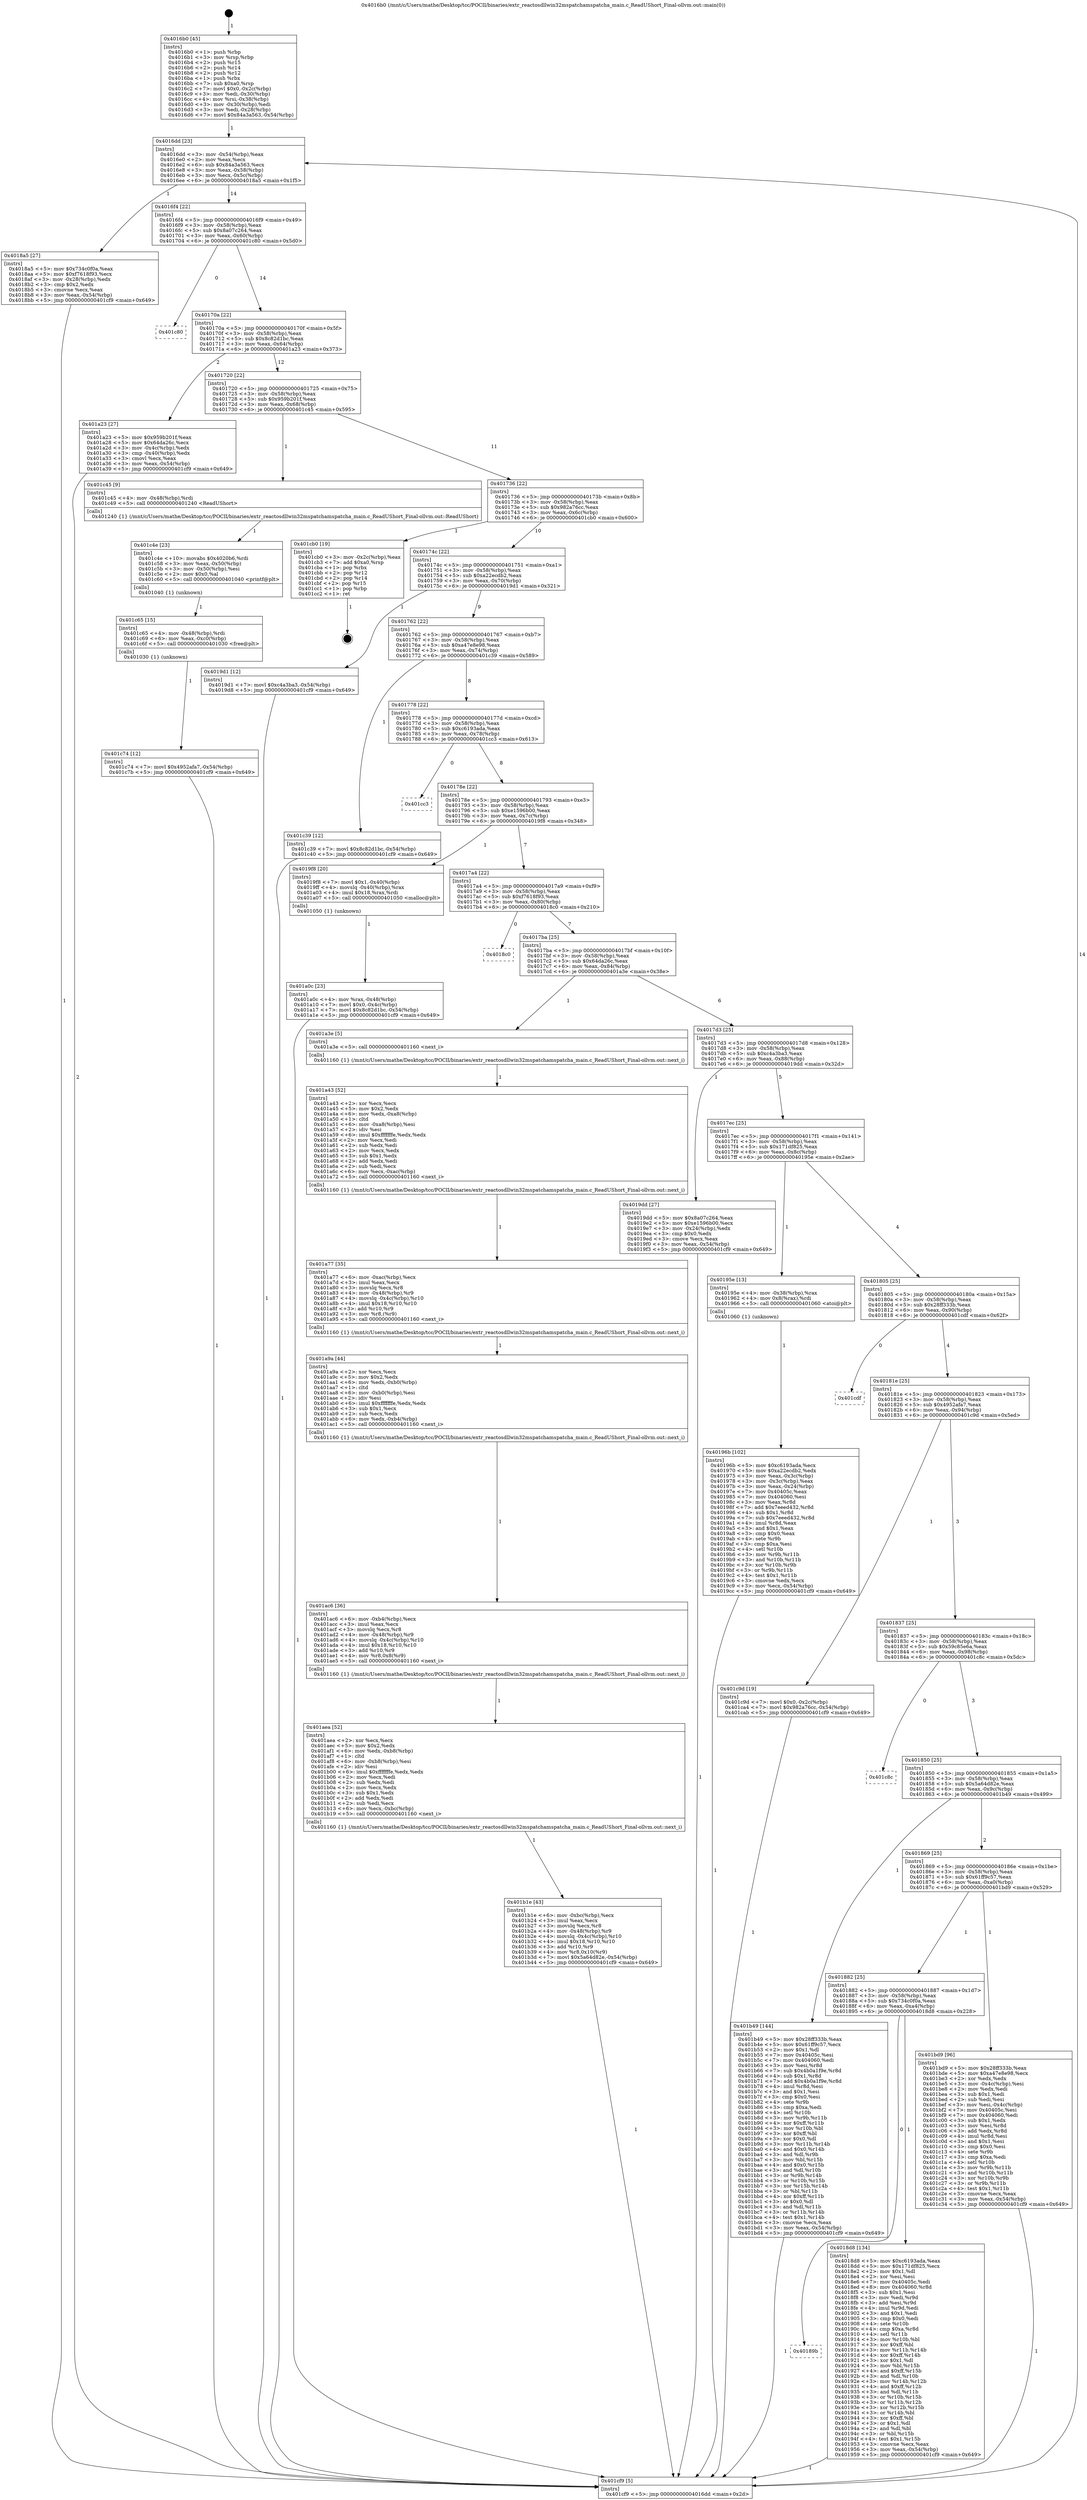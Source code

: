 digraph "0x4016b0" {
  label = "0x4016b0 (/mnt/c/Users/mathe/Desktop/tcc/POCII/binaries/extr_reactosdllwin32mspatchamspatcha_main.c_ReadUShort_Final-ollvm.out::main(0))"
  labelloc = "t"
  node[shape=record]

  Entry [label="",width=0.3,height=0.3,shape=circle,fillcolor=black,style=filled]
  "0x4016dd" [label="{
     0x4016dd [23]\l
     | [instrs]\l
     &nbsp;&nbsp;0x4016dd \<+3\>: mov -0x54(%rbp),%eax\l
     &nbsp;&nbsp;0x4016e0 \<+2\>: mov %eax,%ecx\l
     &nbsp;&nbsp;0x4016e2 \<+6\>: sub $0x84a3a563,%ecx\l
     &nbsp;&nbsp;0x4016e8 \<+3\>: mov %eax,-0x58(%rbp)\l
     &nbsp;&nbsp;0x4016eb \<+3\>: mov %ecx,-0x5c(%rbp)\l
     &nbsp;&nbsp;0x4016ee \<+6\>: je 00000000004018a5 \<main+0x1f5\>\l
  }"]
  "0x4018a5" [label="{
     0x4018a5 [27]\l
     | [instrs]\l
     &nbsp;&nbsp;0x4018a5 \<+5\>: mov $0x734c0f0a,%eax\l
     &nbsp;&nbsp;0x4018aa \<+5\>: mov $0xf7618f93,%ecx\l
     &nbsp;&nbsp;0x4018af \<+3\>: mov -0x28(%rbp),%edx\l
     &nbsp;&nbsp;0x4018b2 \<+3\>: cmp $0x2,%edx\l
     &nbsp;&nbsp;0x4018b5 \<+3\>: cmovne %ecx,%eax\l
     &nbsp;&nbsp;0x4018b8 \<+3\>: mov %eax,-0x54(%rbp)\l
     &nbsp;&nbsp;0x4018bb \<+5\>: jmp 0000000000401cf9 \<main+0x649\>\l
  }"]
  "0x4016f4" [label="{
     0x4016f4 [22]\l
     | [instrs]\l
     &nbsp;&nbsp;0x4016f4 \<+5\>: jmp 00000000004016f9 \<main+0x49\>\l
     &nbsp;&nbsp;0x4016f9 \<+3\>: mov -0x58(%rbp),%eax\l
     &nbsp;&nbsp;0x4016fc \<+5\>: sub $0x8a07c264,%eax\l
     &nbsp;&nbsp;0x401701 \<+3\>: mov %eax,-0x60(%rbp)\l
     &nbsp;&nbsp;0x401704 \<+6\>: je 0000000000401c80 \<main+0x5d0\>\l
  }"]
  "0x401cf9" [label="{
     0x401cf9 [5]\l
     | [instrs]\l
     &nbsp;&nbsp;0x401cf9 \<+5\>: jmp 00000000004016dd \<main+0x2d\>\l
  }"]
  "0x4016b0" [label="{
     0x4016b0 [45]\l
     | [instrs]\l
     &nbsp;&nbsp;0x4016b0 \<+1\>: push %rbp\l
     &nbsp;&nbsp;0x4016b1 \<+3\>: mov %rsp,%rbp\l
     &nbsp;&nbsp;0x4016b4 \<+2\>: push %r15\l
     &nbsp;&nbsp;0x4016b6 \<+2\>: push %r14\l
     &nbsp;&nbsp;0x4016b8 \<+2\>: push %r12\l
     &nbsp;&nbsp;0x4016ba \<+1\>: push %rbx\l
     &nbsp;&nbsp;0x4016bb \<+7\>: sub $0xa0,%rsp\l
     &nbsp;&nbsp;0x4016c2 \<+7\>: movl $0x0,-0x2c(%rbp)\l
     &nbsp;&nbsp;0x4016c9 \<+3\>: mov %edi,-0x30(%rbp)\l
     &nbsp;&nbsp;0x4016cc \<+4\>: mov %rsi,-0x38(%rbp)\l
     &nbsp;&nbsp;0x4016d0 \<+3\>: mov -0x30(%rbp),%edi\l
     &nbsp;&nbsp;0x4016d3 \<+3\>: mov %edi,-0x28(%rbp)\l
     &nbsp;&nbsp;0x4016d6 \<+7\>: movl $0x84a3a563,-0x54(%rbp)\l
  }"]
  Exit [label="",width=0.3,height=0.3,shape=circle,fillcolor=black,style=filled,peripheries=2]
  "0x401c80" [label="{
     0x401c80\l
  }", style=dashed]
  "0x40170a" [label="{
     0x40170a [22]\l
     | [instrs]\l
     &nbsp;&nbsp;0x40170a \<+5\>: jmp 000000000040170f \<main+0x5f\>\l
     &nbsp;&nbsp;0x40170f \<+3\>: mov -0x58(%rbp),%eax\l
     &nbsp;&nbsp;0x401712 \<+5\>: sub $0x8c82d1bc,%eax\l
     &nbsp;&nbsp;0x401717 \<+3\>: mov %eax,-0x64(%rbp)\l
     &nbsp;&nbsp;0x40171a \<+6\>: je 0000000000401a23 \<main+0x373\>\l
  }"]
  "0x401c74" [label="{
     0x401c74 [12]\l
     | [instrs]\l
     &nbsp;&nbsp;0x401c74 \<+7\>: movl $0x4952afa7,-0x54(%rbp)\l
     &nbsp;&nbsp;0x401c7b \<+5\>: jmp 0000000000401cf9 \<main+0x649\>\l
  }"]
  "0x401a23" [label="{
     0x401a23 [27]\l
     | [instrs]\l
     &nbsp;&nbsp;0x401a23 \<+5\>: mov $0x959b201f,%eax\l
     &nbsp;&nbsp;0x401a28 \<+5\>: mov $0x64da26c,%ecx\l
     &nbsp;&nbsp;0x401a2d \<+3\>: mov -0x4c(%rbp),%edx\l
     &nbsp;&nbsp;0x401a30 \<+3\>: cmp -0x40(%rbp),%edx\l
     &nbsp;&nbsp;0x401a33 \<+3\>: cmovl %ecx,%eax\l
     &nbsp;&nbsp;0x401a36 \<+3\>: mov %eax,-0x54(%rbp)\l
     &nbsp;&nbsp;0x401a39 \<+5\>: jmp 0000000000401cf9 \<main+0x649\>\l
  }"]
  "0x401720" [label="{
     0x401720 [22]\l
     | [instrs]\l
     &nbsp;&nbsp;0x401720 \<+5\>: jmp 0000000000401725 \<main+0x75\>\l
     &nbsp;&nbsp;0x401725 \<+3\>: mov -0x58(%rbp),%eax\l
     &nbsp;&nbsp;0x401728 \<+5\>: sub $0x959b201f,%eax\l
     &nbsp;&nbsp;0x40172d \<+3\>: mov %eax,-0x68(%rbp)\l
     &nbsp;&nbsp;0x401730 \<+6\>: je 0000000000401c45 \<main+0x595\>\l
  }"]
  "0x401c65" [label="{
     0x401c65 [15]\l
     | [instrs]\l
     &nbsp;&nbsp;0x401c65 \<+4\>: mov -0x48(%rbp),%rdi\l
     &nbsp;&nbsp;0x401c69 \<+6\>: mov %eax,-0xc0(%rbp)\l
     &nbsp;&nbsp;0x401c6f \<+5\>: call 0000000000401030 \<free@plt\>\l
     | [calls]\l
     &nbsp;&nbsp;0x401030 \{1\} (unknown)\l
  }"]
  "0x401c45" [label="{
     0x401c45 [9]\l
     | [instrs]\l
     &nbsp;&nbsp;0x401c45 \<+4\>: mov -0x48(%rbp),%rdi\l
     &nbsp;&nbsp;0x401c49 \<+5\>: call 0000000000401240 \<ReadUShort\>\l
     | [calls]\l
     &nbsp;&nbsp;0x401240 \{1\} (/mnt/c/Users/mathe/Desktop/tcc/POCII/binaries/extr_reactosdllwin32mspatchamspatcha_main.c_ReadUShort_Final-ollvm.out::ReadUShort)\l
  }"]
  "0x401736" [label="{
     0x401736 [22]\l
     | [instrs]\l
     &nbsp;&nbsp;0x401736 \<+5\>: jmp 000000000040173b \<main+0x8b\>\l
     &nbsp;&nbsp;0x40173b \<+3\>: mov -0x58(%rbp),%eax\l
     &nbsp;&nbsp;0x40173e \<+5\>: sub $0x982a76cc,%eax\l
     &nbsp;&nbsp;0x401743 \<+3\>: mov %eax,-0x6c(%rbp)\l
     &nbsp;&nbsp;0x401746 \<+6\>: je 0000000000401cb0 \<main+0x600\>\l
  }"]
  "0x401c4e" [label="{
     0x401c4e [23]\l
     | [instrs]\l
     &nbsp;&nbsp;0x401c4e \<+10\>: movabs $0x4020b6,%rdi\l
     &nbsp;&nbsp;0x401c58 \<+3\>: mov %eax,-0x50(%rbp)\l
     &nbsp;&nbsp;0x401c5b \<+3\>: mov -0x50(%rbp),%esi\l
     &nbsp;&nbsp;0x401c5e \<+2\>: mov $0x0,%al\l
     &nbsp;&nbsp;0x401c60 \<+5\>: call 0000000000401040 \<printf@plt\>\l
     | [calls]\l
     &nbsp;&nbsp;0x401040 \{1\} (unknown)\l
  }"]
  "0x401cb0" [label="{
     0x401cb0 [19]\l
     | [instrs]\l
     &nbsp;&nbsp;0x401cb0 \<+3\>: mov -0x2c(%rbp),%eax\l
     &nbsp;&nbsp;0x401cb3 \<+7\>: add $0xa0,%rsp\l
     &nbsp;&nbsp;0x401cba \<+1\>: pop %rbx\l
     &nbsp;&nbsp;0x401cbb \<+2\>: pop %r12\l
     &nbsp;&nbsp;0x401cbd \<+2\>: pop %r14\l
     &nbsp;&nbsp;0x401cbf \<+2\>: pop %r15\l
     &nbsp;&nbsp;0x401cc1 \<+1\>: pop %rbp\l
     &nbsp;&nbsp;0x401cc2 \<+1\>: ret\l
  }"]
  "0x40174c" [label="{
     0x40174c [22]\l
     | [instrs]\l
     &nbsp;&nbsp;0x40174c \<+5\>: jmp 0000000000401751 \<main+0xa1\>\l
     &nbsp;&nbsp;0x401751 \<+3\>: mov -0x58(%rbp),%eax\l
     &nbsp;&nbsp;0x401754 \<+5\>: sub $0xa22ecdb2,%eax\l
     &nbsp;&nbsp;0x401759 \<+3\>: mov %eax,-0x70(%rbp)\l
     &nbsp;&nbsp;0x40175c \<+6\>: je 00000000004019d1 \<main+0x321\>\l
  }"]
  "0x401b1e" [label="{
     0x401b1e [43]\l
     | [instrs]\l
     &nbsp;&nbsp;0x401b1e \<+6\>: mov -0xbc(%rbp),%ecx\l
     &nbsp;&nbsp;0x401b24 \<+3\>: imul %eax,%ecx\l
     &nbsp;&nbsp;0x401b27 \<+3\>: movslq %ecx,%r8\l
     &nbsp;&nbsp;0x401b2a \<+4\>: mov -0x48(%rbp),%r9\l
     &nbsp;&nbsp;0x401b2e \<+4\>: movslq -0x4c(%rbp),%r10\l
     &nbsp;&nbsp;0x401b32 \<+4\>: imul $0x18,%r10,%r10\l
     &nbsp;&nbsp;0x401b36 \<+3\>: add %r10,%r9\l
     &nbsp;&nbsp;0x401b39 \<+4\>: mov %r8,0x10(%r9)\l
     &nbsp;&nbsp;0x401b3d \<+7\>: movl $0x5a64d82e,-0x54(%rbp)\l
     &nbsp;&nbsp;0x401b44 \<+5\>: jmp 0000000000401cf9 \<main+0x649\>\l
  }"]
  "0x4019d1" [label="{
     0x4019d1 [12]\l
     | [instrs]\l
     &nbsp;&nbsp;0x4019d1 \<+7\>: movl $0xc4a3ba3,-0x54(%rbp)\l
     &nbsp;&nbsp;0x4019d8 \<+5\>: jmp 0000000000401cf9 \<main+0x649\>\l
  }"]
  "0x401762" [label="{
     0x401762 [22]\l
     | [instrs]\l
     &nbsp;&nbsp;0x401762 \<+5\>: jmp 0000000000401767 \<main+0xb7\>\l
     &nbsp;&nbsp;0x401767 \<+3\>: mov -0x58(%rbp),%eax\l
     &nbsp;&nbsp;0x40176a \<+5\>: sub $0xa47e8e98,%eax\l
     &nbsp;&nbsp;0x40176f \<+3\>: mov %eax,-0x74(%rbp)\l
     &nbsp;&nbsp;0x401772 \<+6\>: je 0000000000401c39 \<main+0x589\>\l
  }"]
  "0x401aea" [label="{
     0x401aea [52]\l
     | [instrs]\l
     &nbsp;&nbsp;0x401aea \<+2\>: xor %ecx,%ecx\l
     &nbsp;&nbsp;0x401aec \<+5\>: mov $0x2,%edx\l
     &nbsp;&nbsp;0x401af1 \<+6\>: mov %edx,-0xb8(%rbp)\l
     &nbsp;&nbsp;0x401af7 \<+1\>: cltd\l
     &nbsp;&nbsp;0x401af8 \<+6\>: mov -0xb8(%rbp),%esi\l
     &nbsp;&nbsp;0x401afe \<+2\>: idiv %esi\l
     &nbsp;&nbsp;0x401b00 \<+6\>: imul $0xfffffffe,%edx,%edx\l
     &nbsp;&nbsp;0x401b06 \<+2\>: mov %ecx,%edi\l
     &nbsp;&nbsp;0x401b08 \<+2\>: sub %edx,%edi\l
     &nbsp;&nbsp;0x401b0a \<+2\>: mov %ecx,%edx\l
     &nbsp;&nbsp;0x401b0c \<+3\>: sub $0x1,%edx\l
     &nbsp;&nbsp;0x401b0f \<+2\>: add %edx,%edi\l
     &nbsp;&nbsp;0x401b11 \<+2\>: sub %edi,%ecx\l
     &nbsp;&nbsp;0x401b13 \<+6\>: mov %ecx,-0xbc(%rbp)\l
     &nbsp;&nbsp;0x401b19 \<+5\>: call 0000000000401160 \<next_i\>\l
     | [calls]\l
     &nbsp;&nbsp;0x401160 \{1\} (/mnt/c/Users/mathe/Desktop/tcc/POCII/binaries/extr_reactosdllwin32mspatchamspatcha_main.c_ReadUShort_Final-ollvm.out::next_i)\l
  }"]
  "0x401c39" [label="{
     0x401c39 [12]\l
     | [instrs]\l
     &nbsp;&nbsp;0x401c39 \<+7\>: movl $0x8c82d1bc,-0x54(%rbp)\l
     &nbsp;&nbsp;0x401c40 \<+5\>: jmp 0000000000401cf9 \<main+0x649\>\l
  }"]
  "0x401778" [label="{
     0x401778 [22]\l
     | [instrs]\l
     &nbsp;&nbsp;0x401778 \<+5\>: jmp 000000000040177d \<main+0xcd\>\l
     &nbsp;&nbsp;0x40177d \<+3\>: mov -0x58(%rbp),%eax\l
     &nbsp;&nbsp;0x401780 \<+5\>: sub $0xc6193ada,%eax\l
     &nbsp;&nbsp;0x401785 \<+3\>: mov %eax,-0x78(%rbp)\l
     &nbsp;&nbsp;0x401788 \<+6\>: je 0000000000401cc3 \<main+0x613\>\l
  }"]
  "0x401ac6" [label="{
     0x401ac6 [36]\l
     | [instrs]\l
     &nbsp;&nbsp;0x401ac6 \<+6\>: mov -0xb4(%rbp),%ecx\l
     &nbsp;&nbsp;0x401acc \<+3\>: imul %eax,%ecx\l
     &nbsp;&nbsp;0x401acf \<+3\>: movslq %ecx,%r8\l
     &nbsp;&nbsp;0x401ad2 \<+4\>: mov -0x48(%rbp),%r9\l
     &nbsp;&nbsp;0x401ad6 \<+4\>: movslq -0x4c(%rbp),%r10\l
     &nbsp;&nbsp;0x401ada \<+4\>: imul $0x18,%r10,%r10\l
     &nbsp;&nbsp;0x401ade \<+3\>: add %r10,%r9\l
     &nbsp;&nbsp;0x401ae1 \<+4\>: mov %r8,0x8(%r9)\l
     &nbsp;&nbsp;0x401ae5 \<+5\>: call 0000000000401160 \<next_i\>\l
     | [calls]\l
     &nbsp;&nbsp;0x401160 \{1\} (/mnt/c/Users/mathe/Desktop/tcc/POCII/binaries/extr_reactosdllwin32mspatchamspatcha_main.c_ReadUShort_Final-ollvm.out::next_i)\l
  }"]
  "0x401cc3" [label="{
     0x401cc3\l
  }", style=dashed]
  "0x40178e" [label="{
     0x40178e [22]\l
     | [instrs]\l
     &nbsp;&nbsp;0x40178e \<+5\>: jmp 0000000000401793 \<main+0xe3\>\l
     &nbsp;&nbsp;0x401793 \<+3\>: mov -0x58(%rbp),%eax\l
     &nbsp;&nbsp;0x401796 \<+5\>: sub $0xe1596b00,%eax\l
     &nbsp;&nbsp;0x40179b \<+3\>: mov %eax,-0x7c(%rbp)\l
     &nbsp;&nbsp;0x40179e \<+6\>: je 00000000004019f8 \<main+0x348\>\l
  }"]
  "0x401a9a" [label="{
     0x401a9a [44]\l
     | [instrs]\l
     &nbsp;&nbsp;0x401a9a \<+2\>: xor %ecx,%ecx\l
     &nbsp;&nbsp;0x401a9c \<+5\>: mov $0x2,%edx\l
     &nbsp;&nbsp;0x401aa1 \<+6\>: mov %edx,-0xb0(%rbp)\l
     &nbsp;&nbsp;0x401aa7 \<+1\>: cltd\l
     &nbsp;&nbsp;0x401aa8 \<+6\>: mov -0xb0(%rbp),%esi\l
     &nbsp;&nbsp;0x401aae \<+2\>: idiv %esi\l
     &nbsp;&nbsp;0x401ab0 \<+6\>: imul $0xfffffffe,%edx,%edx\l
     &nbsp;&nbsp;0x401ab6 \<+3\>: sub $0x1,%ecx\l
     &nbsp;&nbsp;0x401ab9 \<+2\>: sub %ecx,%edx\l
     &nbsp;&nbsp;0x401abb \<+6\>: mov %edx,-0xb4(%rbp)\l
     &nbsp;&nbsp;0x401ac1 \<+5\>: call 0000000000401160 \<next_i\>\l
     | [calls]\l
     &nbsp;&nbsp;0x401160 \{1\} (/mnt/c/Users/mathe/Desktop/tcc/POCII/binaries/extr_reactosdllwin32mspatchamspatcha_main.c_ReadUShort_Final-ollvm.out::next_i)\l
  }"]
  "0x4019f8" [label="{
     0x4019f8 [20]\l
     | [instrs]\l
     &nbsp;&nbsp;0x4019f8 \<+7\>: movl $0x1,-0x40(%rbp)\l
     &nbsp;&nbsp;0x4019ff \<+4\>: movslq -0x40(%rbp),%rax\l
     &nbsp;&nbsp;0x401a03 \<+4\>: imul $0x18,%rax,%rdi\l
     &nbsp;&nbsp;0x401a07 \<+5\>: call 0000000000401050 \<malloc@plt\>\l
     | [calls]\l
     &nbsp;&nbsp;0x401050 \{1\} (unknown)\l
  }"]
  "0x4017a4" [label="{
     0x4017a4 [22]\l
     | [instrs]\l
     &nbsp;&nbsp;0x4017a4 \<+5\>: jmp 00000000004017a9 \<main+0xf9\>\l
     &nbsp;&nbsp;0x4017a9 \<+3\>: mov -0x58(%rbp),%eax\l
     &nbsp;&nbsp;0x4017ac \<+5\>: sub $0xf7618f93,%eax\l
     &nbsp;&nbsp;0x4017b1 \<+3\>: mov %eax,-0x80(%rbp)\l
     &nbsp;&nbsp;0x4017b4 \<+6\>: je 00000000004018c0 \<main+0x210\>\l
  }"]
  "0x401a77" [label="{
     0x401a77 [35]\l
     | [instrs]\l
     &nbsp;&nbsp;0x401a77 \<+6\>: mov -0xac(%rbp),%ecx\l
     &nbsp;&nbsp;0x401a7d \<+3\>: imul %eax,%ecx\l
     &nbsp;&nbsp;0x401a80 \<+3\>: movslq %ecx,%r8\l
     &nbsp;&nbsp;0x401a83 \<+4\>: mov -0x48(%rbp),%r9\l
     &nbsp;&nbsp;0x401a87 \<+4\>: movslq -0x4c(%rbp),%r10\l
     &nbsp;&nbsp;0x401a8b \<+4\>: imul $0x18,%r10,%r10\l
     &nbsp;&nbsp;0x401a8f \<+3\>: add %r10,%r9\l
     &nbsp;&nbsp;0x401a92 \<+3\>: mov %r8,(%r9)\l
     &nbsp;&nbsp;0x401a95 \<+5\>: call 0000000000401160 \<next_i\>\l
     | [calls]\l
     &nbsp;&nbsp;0x401160 \{1\} (/mnt/c/Users/mathe/Desktop/tcc/POCII/binaries/extr_reactosdllwin32mspatchamspatcha_main.c_ReadUShort_Final-ollvm.out::next_i)\l
  }"]
  "0x4018c0" [label="{
     0x4018c0\l
  }", style=dashed]
  "0x4017ba" [label="{
     0x4017ba [25]\l
     | [instrs]\l
     &nbsp;&nbsp;0x4017ba \<+5\>: jmp 00000000004017bf \<main+0x10f\>\l
     &nbsp;&nbsp;0x4017bf \<+3\>: mov -0x58(%rbp),%eax\l
     &nbsp;&nbsp;0x4017c2 \<+5\>: sub $0x64da26c,%eax\l
     &nbsp;&nbsp;0x4017c7 \<+6\>: mov %eax,-0x84(%rbp)\l
     &nbsp;&nbsp;0x4017cd \<+6\>: je 0000000000401a3e \<main+0x38e\>\l
  }"]
  "0x401a43" [label="{
     0x401a43 [52]\l
     | [instrs]\l
     &nbsp;&nbsp;0x401a43 \<+2\>: xor %ecx,%ecx\l
     &nbsp;&nbsp;0x401a45 \<+5\>: mov $0x2,%edx\l
     &nbsp;&nbsp;0x401a4a \<+6\>: mov %edx,-0xa8(%rbp)\l
     &nbsp;&nbsp;0x401a50 \<+1\>: cltd\l
     &nbsp;&nbsp;0x401a51 \<+6\>: mov -0xa8(%rbp),%esi\l
     &nbsp;&nbsp;0x401a57 \<+2\>: idiv %esi\l
     &nbsp;&nbsp;0x401a59 \<+6\>: imul $0xfffffffe,%edx,%edx\l
     &nbsp;&nbsp;0x401a5f \<+2\>: mov %ecx,%edi\l
     &nbsp;&nbsp;0x401a61 \<+2\>: sub %edx,%edi\l
     &nbsp;&nbsp;0x401a63 \<+2\>: mov %ecx,%edx\l
     &nbsp;&nbsp;0x401a65 \<+3\>: sub $0x1,%edx\l
     &nbsp;&nbsp;0x401a68 \<+2\>: add %edx,%edi\l
     &nbsp;&nbsp;0x401a6a \<+2\>: sub %edi,%ecx\l
     &nbsp;&nbsp;0x401a6c \<+6\>: mov %ecx,-0xac(%rbp)\l
     &nbsp;&nbsp;0x401a72 \<+5\>: call 0000000000401160 \<next_i\>\l
     | [calls]\l
     &nbsp;&nbsp;0x401160 \{1\} (/mnt/c/Users/mathe/Desktop/tcc/POCII/binaries/extr_reactosdllwin32mspatchamspatcha_main.c_ReadUShort_Final-ollvm.out::next_i)\l
  }"]
  "0x401a3e" [label="{
     0x401a3e [5]\l
     | [instrs]\l
     &nbsp;&nbsp;0x401a3e \<+5\>: call 0000000000401160 \<next_i\>\l
     | [calls]\l
     &nbsp;&nbsp;0x401160 \{1\} (/mnt/c/Users/mathe/Desktop/tcc/POCII/binaries/extr_reactosdllwin32mspatchamspatcha_main.c_ReadUShort_Final-ollvm.out::next_i)\l
  }"]
  "0x4017d3" [label="{
     0x4017d3 [25]\l
     | [instrs]\l
     &nbsp;&nbsp;0x4017d3 \<+5\>: jmp 00000000004017d8 \<main+0x128\>\l
     &nbsp;&nbsp;0x4017d8 \<+3\>: mov -0x58(%rbp),%eax\l
     &nbsp;&nbsp;0x4017db \<+5\>: sub $0xc4a3ba3,%eax\l
     &nbsp;&nbsp;0x4017e0 \<+6\>: mov %eax,-0x88(%rbp)\l
     &nbsp;&nbsp;0x4017e6 \<+6\>: je 00000000004019dd \<main+0x32d\>\l
  }"]
  "0x401a0c" [label="{
     0x401a0c [23]\l
     | [instrs]\l
     &nbsp;&nbsp;0x401a0c \<+4\>: mov %rax,-0x48(%rbp)\l
     &nbsp;&nbsp;0x401a10 \<+7\>: movl $0x0,-0x4c(%rbp)\l
     &nbsp;&nbsp;0x401a17 \<+7\>: movl $0x8c82d1bc,-0x54(%rbp)\l
     &nbsp;&nbsp;0x401a1e \<+5\>: jmp 0000000000401cf9 \<main+0x649\>\l
  }"]
  "0x4019dd" [label="{
     0x4019dd [27]\l
     | [instrs]\l
     &nbsp;&nbsp;0x4019dd \<+5\>: mov $0x8a07c264,%eax\l
     &nbsp;&nbsp;0x4019e2 \<+5\>: mov $0xe1596b00,%ecx\l
     &nbsp;&nbsp;0x4019e7 \<+3\>: mov -0x24(%rbp),%edx\l
     &nbsp;&nbsp;0x4019ea \<+3\>: cmp $0x0,%edx\l
     &nbsp;&nbsp;0x4019ed \<+3\>: cmove %ecx,%eax\l
     &nbsp;&nbsp;0x4019f0 \<+3\>: mov %eax,-0x54(%rbp)\l
     &nbsp;&nbsp;0x4019f3 \<+5\>: jmp 0000000000401cf9 \<main+0x649\>\l
  }"]
  "0x4017ec" [label="{
     0x4017ec [25]\l
     | [instrs]\l
     &nbsp;&nbsp;0x4017ec \<+5\>: jmp 00000000004017f1 \<main+0x141\>\l
     &nbsp;&nbsp;0x4017f1 \<+3\>: mov -0x58(%rbp),%eax\l
     &nbsp;&nbsp;0x4017f4 \<+5\>: sub $0x171df825,%eax\l
     &nbsp;&nbsp;0x4017f9 \<+6\>: mov %eax,-0x8c(%rbp)\l
     &nbsp;&nbsp;0x4017ff \<+6\>: je 000000000040195e \<main+0x2ae\>\l
  }"]
  "0x40196b" [label="{
     0x40196b [102]\l
     | [instrs]\l
     &nbsp;&nbsp;0x40196b \<+5\>: mov $0xc6193ada,%ecx\l
     &nbsp;&nbsp;0x401970 \<+5\>: mov $0xa22ecdb2,%edx\l
     &nbsp;&nbsp;0x401975 \<+3\>: mov %eax,-0x3c(%rbp)\l
     &nbsp;&nbsp;0x401978 \<+3\>: mov -0x3c(%rbp),%eax\l
     &nbsp;&nbsp;0x40197b \<+3\>: mov %eax,-0x24(%rbp)\l
     &nbsp;&nbsp;0x40197e \<+7\>: mov 0x40405c,%eax\l
     &nbsp;&nbsp;0x401985 \<+7\>: mov 0x404060,%esi\l
     &nbsp;&nbsp;0x40198c \<+3\>: mov %eax,%r8d\l
     &nbsp;&nbsp;0x40198f \<+7\>: add $0x7eeed432,%r8d\l
     &nbsp;&nbsp;0x401996 \<+4\>: sub $0x1,%r8d\l
     &nbsp;&nbsp;0x40199a \<+7\>: sub $0x7eeed432,%r8d\l
     &nbsp;&nbsp;0x4019a1 \<+4\>: imul %r8d,%eax\l
     &nbsp;&nbsp;0x4019a5 \<+3\>: and $0x1,%eax\l
     &nbsp;&nbsp;0x4019a8 \<+3\>: cmp $0x0,%eax\l
     &nbsp;&nbsp;0x4019ab \<+4\>: sete %r9b\l
     &nbsp;&nbsp;0x4019af \<+3\>: cmp $0xa,%esi\l
     &nbsp;&nbsp;0x4019b2 \<+4\>: setl %r10b\l
     &nbsp;&nbsp;0x4019b6 \<+3\>: mov %r9b,%r11b\l
     &nbsp;&nbsp;0x4019b9 \<+3\>: and %r10b,%r11b\l
     &nbsp;&nbsp;0x4019bc \<+3\>: xor %r10b,%r9b\l
     &nbsp;&nbsp;0x4019bf \<+3\>: or %r9b,%r11b\l
     &nbsp;&nbsp;0x4019c2 \<+4\>: test $0x1,%r11b\l
     &nbsp;&nbsp;0x4019c6 \<+3\>: cmovne %edx,%ecx\l
     &nbsp;&nbsp;0x4019c9 \<+3\>: mov %ecx,-0x54(%rbp)\l
     &nbsp;&nbsp;0x4019cc \<+5\>: jmp 0000000000401cf9 \<main+0x649\>\l
  }"]
  "0x40195e" [label="{
     0x40195e [13]\l
     | [instrs]\l
     &nbsp;&nbsp;0x40195e \<+4\>: mov -0x38(%rbp),%rax\l
     &nbsp;&nbsp;0x401962 \<+4\>: mov 0x8(%rax),%rdi\l
     &nbsp;&nbsp;0x401966 \<+5\>: call 0000000000401060 \<atoi@plt\>\l
     | [calls]\l
     &nbsp;&nbsp;0x401060 \{1\} (unknown)\l
  }"]
  "0x401805" [label="{
     0x401805 [25]\l
     | [instrs]\l
     &nbsp;&nbsp;0x401805 \<+5\>: jmp 000000000040180a \<main+0x15a\>\l
     &nbsp;&nbsp;0x40180a \<+3\>: mov -0x58(%rbp),%eax\l
     &nbsp;&nbsp;0x40180d \<+5\>: sub $0x28ff333b,%eax\l
     &nbsp;&nbsp;0x401812 \<+6\>: mov %eax,-0x90(%rbp)\l
     &nbsp;&nbsp;0x401818 \<+6\>: je 0000000000401cdf \<main+0x62f\>\l
  }"]
  "0x40189b" [label="{
     0x40189b\l
  }", style=dashed]
  "0x401cdf" [label="{
     0x401cdf\l
  }", style=dashed]
  "0x40181e" [label="{
     0x40181e [25]\l
     | [instrs]\l
     &nbsp;&nbsp;0x40181e \<+5\>: jmp 0000000000401823 \<main+0x173\>\l
     &nbsp;&nbsp;0x401823 \<+3\>: mov -0x58(%rbp),%eax\l
     &nbsp;&nbsp;0x401826 \<+5\>: sub $0x4952afa7,%eax\l
     &nbsp;&nbsp;0x40182b \<+6\>: mov %eax,-0x94(%rbp)\l
     &nbsp;&nbsp;0x401831 \<+6\>: je 0000000000401c9d \<main+0x5ed\>\l
  }"]
  "0x4018d8" [label="{
     0x4018d8 [134]\l
     | [instrs]\l
     &nbsp;&nbsp;0x4018d8 \<+5\>: mov $0xc6193ada,%eax\l
     &nbsp;&nbsp;0x4018dd \<+5\>: mov $0x171df825,%ecx\l
     &nbsp;&nbsp;0x4018e2 \<+2\>: mov $0x1,%dl\l
     &nbsp;&nbsp;0x4018e4 \<+2\>: xor %esi,%esi\l
     &nbsp;&nbsp;0x4018e6 \<+7\>: mov 0x40405c,%edi\l
     &nbsp;&nbsp;0x4018ed \<+8\>: mov 0x404060,%r8d\l
     &nbsp;&nbsp;0x4018f5 \<+3\>: sub $0x1,%esi\l
     &nbsp;&nbsp;0x4018f8 \<+3\>: mov %edi,%r9d\l
     &nbsp;&nbsp;0x4018fb \<+3\>: add %esi,%r9d\l
     &nbsp;&nbsp;0x4018fe \<+4\>: imul %r9d,%edi\l
     &nbsp;&nbsp;0x401902 \<+3\>: and $0x1,%edi\l
     &nbsp;&nbsp;0x401905 \<+3\>: cmp $0x0,%edi\l
     &nbsp;&nbsp;0x401908 \<+4\>: sete %r10b\l
     &nbsp;&nbsp;0x40190c \<+4\>: cmp $0xa,%r8d\l
     &nbsp;&nbsp;0x401910 \<+4\>: setl %r11b\l
     &nbsp;&nbsp;0x401914 \<+3\>: mov %r10b,%bl\l
     &nbsp;&nbsp;0x401917 \<+3\>: xor $0xff,%bl\l
     &nbsp;&nbsp;0x40191a \<+3\>: mov %r11b,%r14b\l
     &nbsp;&nbsp;0x40191d \<+4\>: xor $0xff,%r14b\l
     &nbsp;&nbsp;0x401921 \<+3\>: xor $0x1,%dl\l
     &nbsp;&nbsp;0x401924 \<+3\>: mov %bl,%r15b\l
     &nbsp;&nbsp;0x401927 \<+4\>: and $0xff,%r15b\l
     &nbsp;&nbsp;0x40192b \<+3\>: and %dl,%r10b\l
     &nbsp;&nbsp;0x40192e \<+3\>: mov %r14b,%r12b\l
     &nbsp;&nbsp;0x401931 \<+4\>: and $0xff,%r12b\l
     &nbsp;&nbsp;0x401935 \<+3\>: and %dl,%r11b\l
     &nbsp;&nbsp;0x401938 \<+3\>: or %r10b,%r15b\l
     &nbsp;&nbsp;0x40193b \<+3\>: or %r11b,%r12b\l
     &nbsp;&nbsp;0x40193e \<+3\>: xor %r12b,%r15b\l
     &nbsp;&nbsp;0x401941 \<+3\>: or %r14b,%bl\l
     &nbsp;&nbsp;0x401944 \<+3\>: xor $0xff,%bl\l
     &nbsp;&nbsp;0x401947 \<+3\>: or $0x1,%dl\l
     &nbsp;&nbsp;0x40194a \<+2\>: and %dl,%bl\l
     &nbsp;&nbsp;0x40194c \<+3\>: or %bl,%r15b\l
     &nbsp;&nbsp;0x40194f \<+4\>: test $0x1,%r15b\l
     &nbsp;&nbsp;0x401953 \<+3\>: cmovne %ecx,%eax\l
     &nbsp;&nbsp;0x401956 \<+3\>: mov %eax,-0x54(%rbp)\l
     &nbsp;&nbsp;0x401959 \<+5\>: jmp 0000000000401cf9 \<main+0x649\>\l
  }"]
  "0x401c9d" [label="{
     0x401c9d [19]\l
     | [instrs]\l
     &nbsp;&nbsp;0x401c9d \<+7\>: movl $0x0,-0x2c(%rbp)\l
     &nbsp;&nbsp;0x401ca4 \<+7\>: movl $0x982a76cc,-0x54(%rbp)\l
     &nbsp;&nbsp;0x401cab \<+5\>: jmp 0000000000401cf9 \<main+0x649\>\l
  }"]
  "0x401837" [label="{
     0x401837 [25]\l
     | [instrs]\l
     &nbsp;&nbsp;0x401837 \<+5\>: jmp 000000000040183c \<main+0x18c\>\l
     &nbsp;&nbsp;0x40183c \<+3\>: mov -0x58(%rbp),%eax\l
     &nbsp;&nbsp;0x40183f \<+5\>: sub $0x59c85e6a,%eax\l
     &nbsp;&nbsp;0x401844 \<+6\>: mov %eax,-0x98(%rbp)\l
     &nbsp;&nbsp;0x40184a \<+6\>: je 0000000000401c8c \<main+0x5dc\>\l
  }"]
  "0x401882" [label="{
     0x401882 [25]\l
     | [instrs]\l
     &nbsp;&nbsp;0x401882 \<+5\>: jmp 0000000000401887 \<main+0x1d7\>\l
     &nbsp;&nbsp;0x401887 \<+3\>: mov -0x58(%rbp),%eax\l
     &nbsp;&nbsp;0x40188a \<+5\>: sub $0x734c0f0a,%eax\l
     &nbsp;&nbsp;0x40188f \<+6\>: mov %eax,-0xa4(%rbp)\l
     &nbsp;&nbsp;0x401895 \<+6\>: je 00000000004018d8 \<main+0x228\>\l
  }"]
  "0x401c8c" [label="{
     0x401c8c\l
  }", style=dashed]
  "0x401850" [label="{
     0x401850 [25]\l
     | [instrs]\l
     &nbsp;&nbsp;0x401850 \<+5\>: jmp 0000000000401855 \<main+0x1a5\>\l
     &nbsp;&nbsp;0x401855 \<+3\>: mov -0x58(%rbp),%eax\l
     &nbsp;&nbsp;0x401858 \<+5\>: sub $0x5a64d82e,%eax\l
     &nbsp;&nbsp;0x40185d \<+6\>: mov %eax,-0x9c(%rbp)\l
     &nbsp;&nbsp;0x401863 \<+6\>: je 0000000000401b49 \<main+0x499\>\l
  }"]
  "0x401bd9" [label="{
     0x401bd9 [96]\l
     | [instrs]\l
     &nbsp;&nbsp;0x401bd9 \<+5\>: mov $0x28ff333b,%eax\l
     &nbsp;&nbsp;0x401bde \<+5\>: mov $0xa47e8e98,%ecx\l
     &nbsp;&nbsp;0x401be3 \<+2\>: xor %edx,%edx\l
     &nbsp;&nbsp;0x401be5 \<+3\>: mov -0x4c(%rbp),%esi\l
     &nbsp;&nbsp;0x401be8 \<+2\>: mov %edx,%edi\l
     &nbsp;&nbsp;0x401bea \<+3\>: sub $0x1,%edi\l
     &nbsp;&nbsp;0x401bed \<+2\>: sub %edi,%esi\l
     &nbsp;&nbsp;0x401bef \<+3\>: mov %esi,-0x4c(%rbp)\l
     &nbsp;&nbsp;0x401bf2 \<+7\>: mov 0x40405c,%esi\l
     &nbsp;&nbsp;0x401bf9 \<+7\>: mov 0x404060,%edi\l
     &nbsp;&nbsp;0x401c00 \<+3\>: sub $0x1,%edx\l
     &nbsp;&nbsp;0x401c03 \<+3\>: mov %esi,%r8d\l
     &nbsp;&nbsp;0x401c06 \<+3\>: add %edx,%r8d\l
     &nbsp;&nbsp;0x401c09 \<+4\>: imul %r8d,%esi\l
     &nbsp;&nbsp;0x401c0d \<+3\>: and $0x1,%esi\l
     &nbsp;&nbsp;0x401c10 \<+3\>: cmp $0x0,%esi\l
     &nbsp;&nbsp;0x401c13 \<+4\>: sete %r9b\l
     &nbsp;&nbsp;0x401c17 \<+3\>: cmp $0xa,%edi\l
     &nbsp;&nbsp;0x401c1a \<+4\>: setl %r10b\l
     &nbsp;&nbsp;0x401c1e \<+3\>: mov %r9b,%r11b\l
     &nbsp;&nbsp;0x401c21 \<+3\>: and %r10b,%r11b\l
     &nbsp;&nbsp;0x401c24 \<+3\>: xor %r10b,%r9b\l
     &nbsp;&nbsp;0x401c27 \<+3\>: or %r9b,%r11b\l
     &nbsp;&nbsp;0x401c2a \<+4\>: test $0x1,%r11b\l
     &nbsp;&nbsp;0x401c2e \<+3\>: cmovne %ecx,%eax\l
     &nbsp;&nbsp;0x401c31 \<+3\>: mov %eax,-0x54(%rbp)\l
     &nbsp;&nbsp;0x401c34 \<+5\>: jmp 0000000000401cf9 \<main+0x649\>\l
  }"]
  "0x401b49" [label="{
     0x401b49 [144]\l
     | [instrs]\l
     &nbsp;&nbsp;0x401b49 \<+5\>: mov $0x28ff333b,%eax\l
     &nbsp;&nbsp;0x401b4e \<+5\>: mov $0x61ff9c57,%ecx\l
     &nbsp;&nbsp;0x401b53 \<+2\>: mov $0x1,%dl\l
     &nbsp;&nbsp;0x401b55 \<+7\>: mov 0x40405c,%esi\l
     &nbsp;&nbsp;0x401b5c \<+7\>: mov 0x404060,%edi\l
     &nbsp;&nbsp;0x401b63 \<+3\>: mov %esi,%r8d\l
     &nbsp;&nbsp;0x401b66 \<+7\>: sub $0x4b0a1f9e,%r8d\l
     &nbsp;&nbsp;0x401b6d \<+4\>: sub $0x1,%r8d\l
     &nbsp;&nbsp;0x401b71 \<+7\>: add $0x4b0a1f9e,%r8d\l
     &nbsp;&nbsp;0x401b78 \<+4\>: imul %r8d,%esi\l
     &nbsp;&nbsp;0x401b7c \<+3\>: and $0x1,%esi\l
     &nbsp;&nbsp;0x401b7f \<+3\>: cmp $0x0,%esi\l
     &nbsp;&nbsp;0x401b82 \<+4\>: sete %r9b\l
     &nbsp;&nbsp;0x401b86 \<+3\>: cmp $0xa,%edi\l
     &nbsp;&nbsp;0x401b89 \<+4\>: setl %r10b\l
     &nbsp;&nbsp;0x401b8d \<+3\>: mov %r9b,%r11b\l
     &nbsp;&nbsp;0x401b90 \<+4\>: xor $0xff,%r11b\l
     &nbsp;&nbsp;0x401b94 \<+3\>: mov %r10b,%bl\l
     &nbsp;&nbsp;0x401b97 \<+3\>: xor $0xff,%bl\l
     &nbsp;&nbsp;0x401b9a \<+3\>: xor $0x0,%dl\l
     &nbsp;&nbsp;0x401b9d \<+3\>: mov %r11b,%r14b\l
     &nbsp;&nbsp;0x401ba0 \<+4\>: and $0x0,%r14b\l
     &nbsp;&nbsp;0x401ba4 \<+3\>: and %dl,%r9b\l
     &nbsp;&nbsp;0x401ba7 \<+3\>: mov %bl,%r15b\l
     &nbsp;&nbsp;0x401baa \<+4\>: and $0x0,%r15b\l
     &nbsp;&nbsp;0x401bae \<+3\>: and %dl,%r10b\l
     &nbsp;&nbsp;0x401bb1 \<+3\>: or %r9b,%r14b\l
     &nbsp;&nbsp;0x401bb4 \<+3\>: or %r10b,%r15b\l
     &nbsp;&nbsp;0x401bb7 \<+3\>: xor %r15b,%r14b\l
     &nbsp;&nbsp;0x401bba \<+3\>: or %bl,%r11b\l
     &nbsp;&nbsp;0x401bbd \<+4\>: xor $0xff,%r11b\l
     &nbsp;&nbsp;0x401bc1 \<+3\>: or $0x0,%dl\l
     &nbsp;&nbsp;0x401bc4 \<+3\>: and %dl,%r11b\l
     &nbsp;&nbsp;0x401bc7 \<+3\>: or %r11b,%r14b\l
     &nbsp;&nbsp;0x401bca \<+4\>: test $0x1,%r14b\l
     &nbsp;&nbsp;0x401bce \<+3\>: cmovne %ecx,%eax\l
     &nbsp;&nbsp;0x401bd1 \<+3\>: mov %eax,-0x54(%rbp)\l
     &nbsp;&nbsp;0x401bd4 \<+5\>: jmp 0000000000401cf9 \<main+0x649\>\l
  }"]
  "0x401869" [label="{
     0x401869 [25]\l
     | [instrs]\l
     &nbsp;&nbsp;0x401869 \<+5\>: jmp 000000000040186e \<main+0x1be\>\l
     &nbsp;&nbsp;0x40186e \<+3\>: mov -0x58(%rbp),%eax\l
     &nbsp;&nbsp;0x401871 \<+5\>: sub $0x61ff9c57,%eax\l
     &nbsp;&nbsp;0x401876 \<+6\>: mov %eax,-0xa0(%rbp)\l
     &nbsp;&nbsp;0x40187c \<+6\>: je 0000000000401bd9 \<main+0x529\>\l
  }"]
  Entry -> "0x4016b0" [label=" 1"]
  "0x4016dd" -> "0x4018a5" [label=" 1"]
  "0x4016dd" -> "0x4016f4" [label=" 14"]
  "0x4018a5" -> "0x401cf9" [label=" 1"]
  "0x4016b0" -> "0x4016dd" [label=" 1"]
  "0x401cf9" -> "0x4016dd" [label=" 14"]
  "0x401cb0" -> Exit [label=" 1"]
  "0x4016f4" -> "0x401c80" [label=" 0"]
  "0x4016f4" -> "0x40170a" [label=" 14"]
  "0x401c9d" -> "0x401cf9" [label=" 1"]
  "0x40170a" -> "0x401a23" [label=" 2"]
  "0x40170a" -> "0x401720" [label=" 12"]
  "0x401c74" -> "0x401cf9" [label=" 1"]
  "0x401720" -> "0x401c45" [label=" 1"]
  "0x401720" -> "0x401736" [label=" 11"]
  "0x401c65" -> "0x401c74" [label=" 1"]
  "0x401736" -> "0x401cb0" [label=" 1"]
  "0x401736" -> "0x40174c" [label=" 10"]
  "0x401c4e" -> "0x401c65" [label=" 1"]
  "0x40174c" -> "0x4019d1" [label=" 1"]
  "0x40174c" -> "0x401762" [label=" 9"]
  "0x401c45" -> "0x401c4e" [label=" 1"]
  "0x401762" -> "0x401c39" [label=" 1"]
  "0x401762" -> "0x401778" [label=" 8"]
  "0x401c39" -> "0x401cf9" [label=" 1"]
  "0x401778" -> "0x401cc3" [label=" 0"]
  "0x401778" -> "0x40178e" [label=" 8"]
  "0x401bd9" -> "0x401cf9" [label=" 1"]
  "0x40178e" -> "0x4019f8" [label=" 1"]
  "0x40178e" -> "0x4017a4" [label=" 7"]
  "0x401b49" -> "0x401cf9" [label=" 1"]
  "0x4017a4" -> "0x4018c0" [label=" 0"]
  "0x4017a4" -> "0x4017ba" [label=" 7"]
  "0x401b1e" -> "0x401cf9" [label=" 1"]
  "0x4017ba" -> "0x401a3e" [label=" 1"]
  "0x4017ba" -> "0x4017d3" [label=" 6"]
  "0x401aea" -> "0x401b1e" [label=" 1"]
  "0x4017d3" -> "0x4019dd" [label=" 1"]
  "0x4017d3" -> "0x4017ec" [label=" 5"]
  "0x401ac6" -> "0x401aea" [label=" 1"]
  "0x4017ec" -> "0x40195e" [label=" 1"]
  "0x4017ec" -> "0x401805" [label=" 4"]
  "0x401a9a" -> "0x401ac6" [label=" 1"]
  "0x401805" -> "0x401cdf" [label=" 0"]
  "0x401805" -> "0x40181e" [label=" 4"]
  "0x401a77" -> "0x401a9a" [label=" 1"]
  "0x40181e" -> "0x401c9d" [label=" 1"]
  "0x40181e" -> "0x401837" [label=" 3"]
  "0x401a43" -> "0x401a77" [label=" 1"]
  "0x401837" -> "0x401c8c" [label=" 0"]
  "0x401837" -> "0x401850" [label=" 3"]
  "0x401a23" -> "0x401cf9" [label=" 2"]
  "0x401850" -> "0x401b49" [label=" 1"]
  "0x401850" -> "0x401869" [label=" 2"]
  "0x401a0c" -> "0x401cf9" [label=" 1"]
  "0x401869" -> "0x401bd9" [label=" 1"]
  "0x401869" -> "0x401882" [label=" 1"]
  "0x401a3e" -> "0x401a43" [label=" 1"]
  "0x401882" -> "0x4018d8" [label=" 1"]
  "0x401882" -> "0x40189b" [label=" 0"]
  "0x4018d8" -> "0x401cf9" [label=" 1"]
  "0x40195e" -> "0x40196b" [label=" 1"]
  "0x40196b" -> "0x401cf9" [label=" 1"]
  "0x4019d1" -> "0x401cf9" [label=" 1"]
  "0x4019dd" -> "0x401cf9" [label=" 1"]
  "0x4019f8" -> "0x401a0c" [label=" 1"]
}

